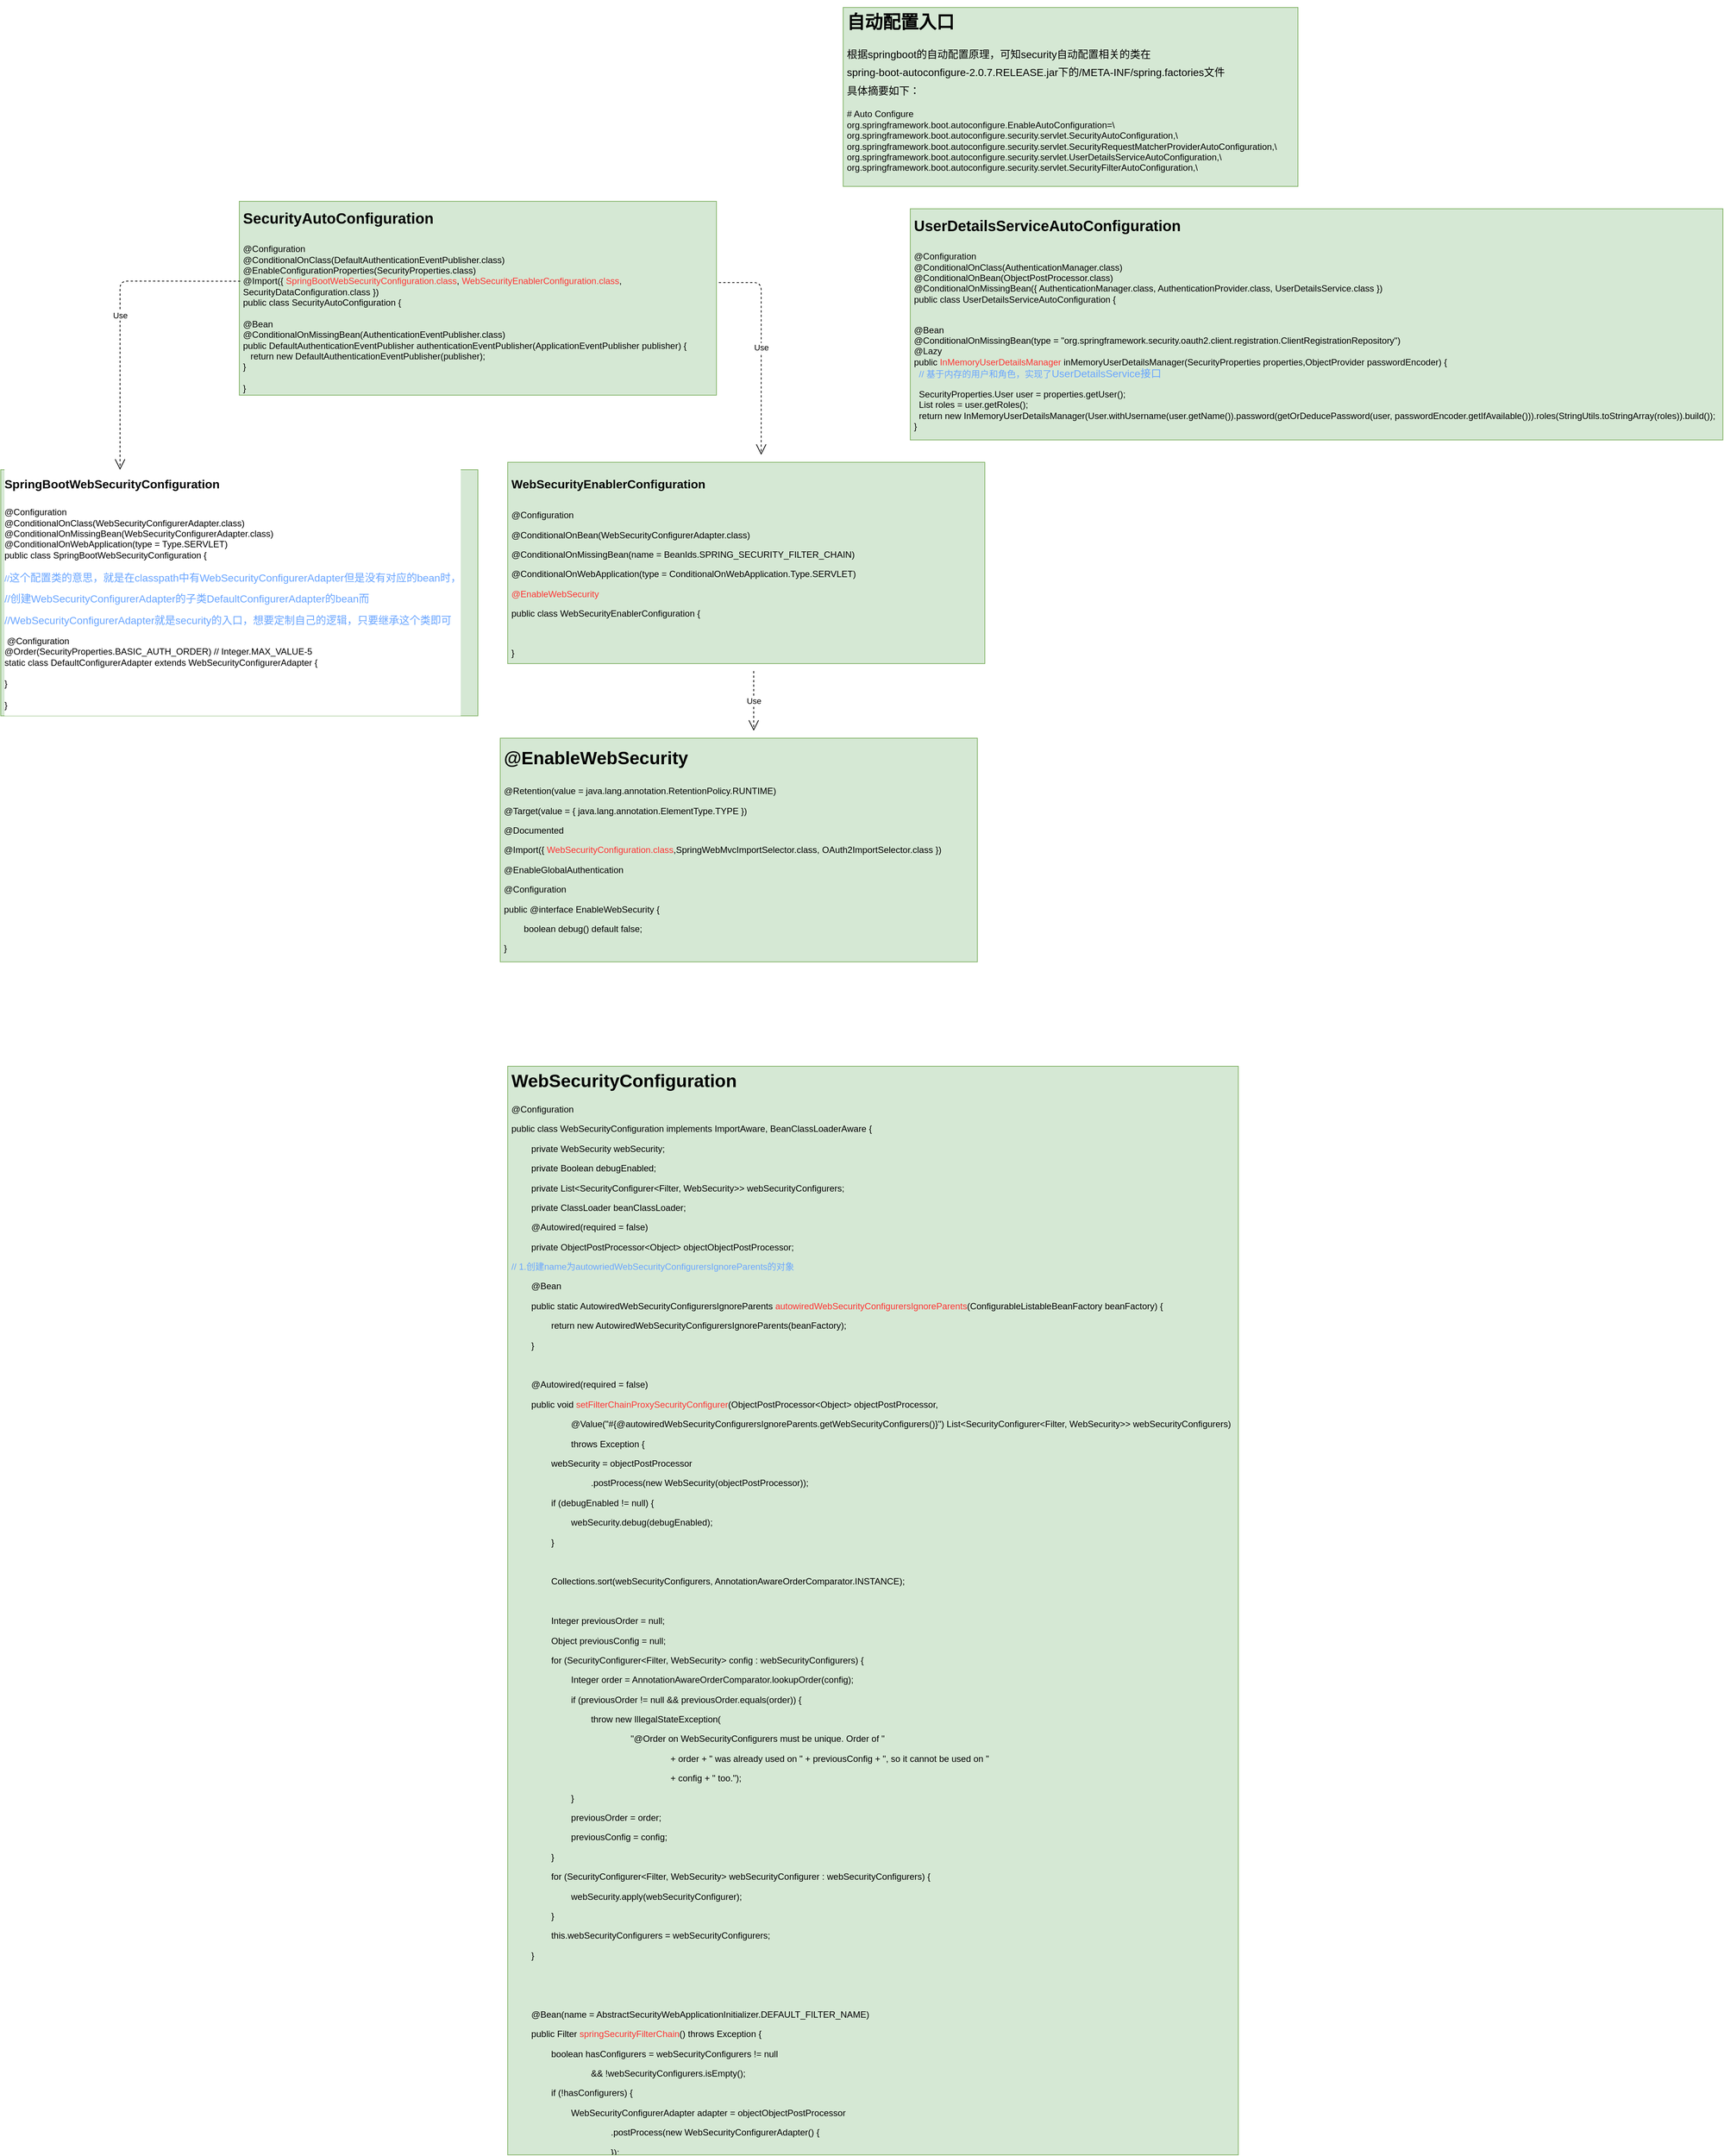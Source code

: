 <mxfile version="11.1.4" type="github"><diagram id="1eZttCqDIOPMZJST1pUl" name="第 1 页"><mxGraphModel dx="3076" dy="795" grid="1" gridSize="10" guides="1" tooltips="1" connect="1" arrows="1" fold="1" page="1" pageScale="1" pageWidth="827" pageHeight="1169" math="0" shadow="0"><root><mxCell id="0"/><mxCell id="1" parent="0"/><mxCell id="Du53tQ7NTCIzC_m8vytG-2" value="&lt;h1&gt;自动配置入口&lt;/h1&gt;&lt;div style=&quot;white-space: pre-wrap ; line-height: 1.75 ; font-size: 14px&quot;&gt;根据springboot的自动配置原理，可知security自动配置相关的类在&lt;/div&gt;&lt;div style=&quot;white-space: pre-wrap ; line-height: 1.75 ; font-size: 14px&quot;&gt;spring-boot-autoconfigure-2.0.7.RELEASE.jar下的/META-INF/spring.factories文件&lt;/div&gt;&lt;div style=&quot;white-space: pre-wrap ; line-height: 1.75 ; font-size: 14px&quot;&gt;具体摘要如下：&lt;/div&gt;&lt;p&gt;# Auto Configure&lt;br&gt;org.springframework.boot.autoconfigure.EnableAutoConfiguration=\&lt;br&gt;org.springframework.boot.autoconfigure.security.servlet.SecurityAutoConfiguration,\&lt;br&gt;org.springframework.boot.autoconfigure.security.servlet.SecurityRequestMatcherProviderAutoConfiguration,\&lt;br&gt;org.springframework.boot.autoconfigure.security.servlet.UserDetailsServiceAutoConfiguration,\&lt;br&gt;org.springframework.boot.autoconfigure.security.servlet.SecurityFilterAutoConfiguration,\&lt;br&gt;&lt;/p&gt;" style="text;html=1;strokeColor=#82b366;fillColor=#d5e8d4;spacing=5;spacingTop=-20;whiteSpace=wrap;overflow=hidden;rounded=0;align=left;" vertex="1" parent="1"><mxGeometry x="100" y="30" width="610" height="240" as="geometry"/></mxCell><mxCell id="Du53tQ7NTCIzC_m8vytG-3" value="&lt;h1&gt;&lt;div id=&quot;1073-1565658174867&quot; style=&quot;white-space: pre-wrap ; line-height: 1.75 ; font-size: 14px&quot;&gt;&lt;span style=&quot;font-size: 20px&quot;&gt;SecurityAutoConfiguration&lt;/span&gt;&lt;/div&gt;&lt;/h1&gt;&lt;p&gt;@Configuration&lt;br&gt;@ConditionalOnClass(DefaultAuthenticationEventPublisher.class)&lt;br&gt;@EnableConfigurationProperties(SecurityProperties.class)&lt;br&gt;@Import({ &lt;font color=&quot;#ff3333&quot;&gt;SpringBootWebSecurityConfiguration.class&lt;/font&gt;, &lt;font color=&quot;#ff3333&quot;&gt;WebSecurityEnablerConfiguration.class&lt;/font&gt;,&lt;br&gt;&#9;&#9;SecurityDataConfiguration.class })&lt;br&gt;public class SecurityAutoConfiguration {&lt;br&gt;&lt;br&gt;&#9;@Bean&lt;br&gt;&#9;@ConditionalOnMissingBean(AuthenticationEventPublisher.class)&lt;br&gt;&#9;public DefaultAuthenticationEventPublisher authenticationEventPublisher(ApplicationEventPublisher publisher) {&lt;br&gt;&amp;nbsp; &amp;nbsp;return new DefaultAuthenticationEventPublisher(publisher);&lt;br&gt;&#9;}&lt;br&gt;&lt;br&gt;}&lt;br&gt;&lt;/p&gt;" style="text;html=1;strokeColor=#82b366;fillColor=#d5e8d4;spacing=5;spacingTop=-20;whiteSpace=wrap;overflow=hidden;rounded=0;align=left;" vertex="1" parent="1"><mxGeometry x="-710" y="290" width="640" height="260" as="geometry"/></mxCell><mxCell id="Du53tQ7NTCIzC_m8vytG-6" value="&lt;h1&gt;&lt;div id=&quot;2659-1565657653636&quot; style=&quot;white-space: pre-wrap ; line-height: 1.75 ; font-size: 14px&quot;&gt;&lt;span style=&quot;font-size: 16px&quot;&gt;SpringBootWebSecurityConfiguration&lt;/span&gt;&lt;/div&gt;&lt;/h1&gt;&lt;p&gt;@Configuration&lt;br&gt;@ConditionalOnClass(WebSecurityConfigurerAdapter.class)&lt;br&gt;@ConditionalOnMissingBean(WebSecurityConfigurerAdapter.class)&lt;br&gt;@ConditionalOnWebApplication(type = Type.SERVLET)&lt;br&gt;public class SpringBootWebSecurityConfiguration {&lt;br&gt;&lt;br&gt;&lt;font color=&quot;#69a5ff&quot;&gt;//&lt;span style=&quot;font-size: 14px ; white-space: pre-wrap&quot;&gt;这个配置类的意思，就是在classpath中有WebSecurityConfigurerAdapter但是没有对应的bean时，&lt;/span&gt;&lt;/font&gt;&lt;/p&gt;&lt;p&gt;&lt;font color=&quot;#69a5ff&quot;&gt;&lt;span style=&quot;font-size: 14px ; white-space: pre-wrap&quot;&gt;//创建WebSecurityConfigurerAdapter的子类DefaultConfigurerAdapter的bean&lt;/span&gt;&lt;span style=&quot;font-size: 14px ; white-space: pre-wrap&quot;&gt;而&lt;/span&gt;&lt;/font&gt;&lt;/p&gt;&lt;p&gt;&lt;span style=&quot;font-size: 14px ; white-space: pre-wrap&quot;&gt;&lt;font color=&quot;#69a5ff&quot;&gt;//WebSecurityConfigurerAdapter就是security的入口，想要定制自己的逻辑，只要继承这个类即可&lt;/font&gt;&lt;/span&gt;&lt;/p&gt;&lt;p&gt;&amp;nbsp;@Configuration&lt;br&gt;&#9;@Order(SecurityProperties.BASIC_AUTH_ORDER) // Integer.MAX_VALUE-5&lt;br&gt;&#9;static class DefaultConfigurerAdapter extends WebSecurityConfigurerAdapter {&lt;br&gt;&lt;br&gt;&#9;}&lt;br&gt;&lt;br&gt;}&lt;br&gt;&lt;/p&gt;" style="text;html=1;strokeColor=#82b366;fillColor=#d5e8d4;spacing=5;spacingTop=-20;whiteSpace=wrap;overflow=hidden;rounded=0;align=left;labelBackgroundColor=#ffffff;" vertex="1" parent="1"><mxGeometry x="-1030" y="650" width="640" height="330" as="geometry"/></mxCell><mxCell id="Du53tQ7NTCIzC_m8vytG-7" value="&lt;h1&gt;&lt;div id=&quot;1073-1565658174867&quot; style=&quot;white-space: pre-wrap ; line-height: 1.75 ; font-size: 14px&quot;&gt;&lt;div id=&quot;1657-1565677614661&quot; style=&quot;line-height: 1.75&quot;&gt;&lt;span style=&quot;font-size: 20px&quot;&gt;UserDetailsServiceAutoConfiguration&lt;/span&gt;&lt;/div&gt;&lt;/div&gt;&lt;/h1&gt;&lt;p&gt;@Configuration&lt;br&gt;@ConditionalOnClass(AuthenticationManager.class)&lt;br&gt;@ConditionalOnBean(ObjectPostProcessor.class)&lt;br&gt;@ConditionalOnMissingBean({ AuthenticationManager.class, AuthenticationProvider.class, UserDetailsService.class })&lt;br&gt;public class UserDetailsServiceAutoConfiguration {&lt;/p&gt;&lt;p&gt;&lt;br&gt;    @Bean&lt;br&gt;&#9;@ConditionalOnMissingBean(type = &quot;org.springframework.security.oauth2.client.registration.ClientRegistrationRepository&quot;)&lt;br&gt;&#9;@Lazy&lt;br&gt;&#9;public &lt;font color=&quot;#ff3333&quot;&gt;InMemoryUserDetailsManager&lt;/font&gt; inMemoryUserDetailsManager(SecurityProperties properties,ObjectProvider passwordEncoder) {&lt;br&gt;&amp;nbsp; &lt;font color=&quot;#69a5ff&quot;&gt;// 基于内存的用户和角色，实现了&lt;/font&gt;&lt;span style=&quot;font-size: 14px ; white-space: pre-wrap&quot;&gt;&lt;font color=&quot;#69a5ff&quot;&gt;UserDetailsService接口&lt;/font&gt;&lt;/span&gt;&lt;/p&gt;&lt;p&gt;&amp;nbsp; SecurityProperties.User user = properties.getUser();&lt;br&gt;&amp;nbsp; List roles = user.getRoles();&lt;br&gt;&amp;nbsp; return new InMemoryUserDetailsManager(User.withUsername(user.getName()).password(getOrDeducePassword(user, passwordEncoder.getIfAvailable())).roles(StringUtils.toStringArray(roles)).build());&lt;br&gt;&#9;}&lt;br&gt;    &lt;br&gt;}&lt;br&gt;&lt;/p&gt;" style="text;html=1;strokeColor=#82b366;fillColor=#d5e8d4;spacing=5;spacingTop=-20;whiteSpace=wrap;overflow=hidden;rounded=0;align=left;" vertex="1" parent="1"><mxGeometry x="190" y="300" width="1090" height="310" as="geometry"/></mxCell><mxCell id="Du53tQ7NTCIzC_m8vytG-13" value="&lt;h1&gt;&lt;div id=&quot;2659-1565657653636&quot; style=&quot;line-height: 1.75&quot;&gt;&lt;span style=&quot;font-size: 16px ; white-space: pre-wrap&quot;&gt;WebSecurityEnablerConfiguration&lt;/span&gt;&lt;br&gt;&lt;/div&gt;&lt;/h1&gt;&lt;p&gt;@Configuration&lt;/p&gt;&lt;p&gt;@ConditionalOnBean(WebSecurityConfigurerAdapter.class)&lt;/p&gt;&lt;p&gt;@ConditionalOnMissingBean(name = BeanIds.SPRING_SECURITY_FILTER_CHAIN)&lt;/p&gt;&lt;p&gt;@ConditionalOnWebApplication(type = ConditionalOnWebApplication.Type.SERVLET)&lt;/p&gt;&lt;p&gt;&lt;font color=&quot;#ff3333&quot;&gt;@EnableWebSecurity&lt;/font&gt;&lt;/p&gt;&lt;p&gt;public class WebSecurityEnablerConfiguration {&lt;/p&gt;&lt;p&gt;&lt;br&gt;&lt;/p&gt;&lt;p&gt;}&lt;/p&gt;" style="text;html=1;strokeColor=#82b366;fillColor=#d5e8d4;spacing=5;spacingTop=-20;whiteSpace=wrap;overflow=hidden;rounded=0;align=left;" vertex="1" parent="1"><mxGeometry x="-350" y="640" width="640" height="270" as="geometry"/></mxCell><mxCell id="Du53tQ7NTCIzC_m8vytG-14" value="Use" style="endArrow=open;endSize=12;dashed=1;html=1;exitX=0.002;exitY=0.412;exitDx=0;exitDy=0;exitPerimeter=0;entryX=0.25;entryY=0;entryDx=0;entryDy=0;" edge="1" parent="1" source="Du53tQ7NTCIzC_m8vytG-3" target="Du53tQ7NTCIzC_m8vytG-6"><mxGeometry width="160" relative="1" as="geometry"><mxPoint x="-1140" y="490" as="sourcePoint"/><mxPoint x="-980" y="490" as="targetPoint"/><Array as="points"><mxPoint x="-870" y="397"/></Array></mxGeometry></mxCell><mxCell id="Du53tQ7NTCIzC_m8vytG-15" value="Use" style="endArrow=open;endSize=12;dashed=1;html=1;exitX=1.005;exitY=0.419;exitDx=0;exitDy=0;exitPerimeter=0;" edge="1" parent="1" source="Du53tQ7NTCIzC_m8vytG-3"><mxGeometry width="160" relative="1" as="geometry"><mxPoint x="-10" y="500" as="sourcePoint"/><mxPoint x="-10" y="630" as="targetPoint"/><Array as="points"><mxPoint x="-10" y="399"/></Array></mxGeometry></mxCell><mxCell id="Du53tQ7NTCIzC_m8vytG-16" value="&lt;h1&gt;&lt;div id=&quot;2659-1565657653636&quot; style=&quot;line-height: 1.75&quot;&gt;@EnableWebSecurity&lt;/div&gt;&lt;/h1&gt;&lt;p&gt;@Retention(value = java.lang.annotation.RetentionPolicy.RUNTIME)&lt;/p&gt;&lt;p&gt;@Target(value = { java.lang.annotation.ElementType.TYPE })&lt;/p&gt;&lt;p&gt;@Documented&lt;/p&gt;&lt;p&gt;@Import({ &lt;font color=&quot;#ff3333&quot;&gt;WebSecurityConfiguration.class&lt;/font&gt;,&lt;span&gt;SpringWebMvcImportSelector.class,&lt;/span&gt;&lt;span style=&quot;white-space: pre&quot;&gt;&#9;&lt;/span&gt;&lt;span&gt;OAuth2ImportSelector.class })&lt;/span&gt;&lt;/p&gt;&lt;p&gt;@EnableGlobalAuthentication&lt;/p&gt;&lt;p&gt;@Configuration&lt;/p&gt;&lt;p&gt;public @interface EnableWebSecurity {&lt;/p&gt;&lt;p&gt;&lt;span style=&quot;white-space: pre&quot;&gt;&#9;&lt;/span&gt;&lt;span&gt;boolean debug() default false;&lt;/span&gt;&lt;br&gt;&lt;/p&gt;&lt;p&gt;}&lt;/p&gt;" style="text;html=1;strokeColor=#82b366;fillColor=#d5e8d4;spacing=5;spacingTop=-20;whiteSpace=wrap;overflow=hidden;rounded=0;align=left;" vertex="1" parent="1"><mxGeometry x="-360" y="1010" width="640" height="300" as="geometry"/></mxCell><mxCell id="Du53tQ7NTCIzC_m8vytG-20" value="Use" style="endArrow=open;endSize=12;dashed=1;html=1;" edge="1" parent="1"><mxGeometry width="160" relative="1" as="geometry"><mxPoint x="-20" y="920" as="sourcePoint"/><mxPoint x="-20" y="1000" as="targetPoint"/></mxGeometry></mxCell><mxCell id="Du53tQ7NTCIzC_m8vytG-21" value="&lt;h1&gt;WebSecurityConfiguration&lt;/h1&gt;&lt;p&gt;@Configuration&lt;/p&gt;&lt;p&gt;public class WebSecurityConfiguration implements ImportAware, BeanClassLoaderAware {&lt;/p&gt;&lt;p&gt;&lt;span style=&quot;white-space: pre&quot;&gt;&#9;&lt;/span&gt;private WebSecurity webSecurity;&lt;/p&gt;&lt;p&gt;&lt;span style=&quot;white-space: pre&quot;&gt;&#9;&lt;/span&gt;private Boolean debugEnabled;&lt;/p&gt;&lt;p&gt;&lt;span style=&quot;white-space: pre&quot;&gt;&#9;&lt;/span&gt;private List&amp;lt;SecurityConfigurer&amp;lt;Filter, WebSecurity&amp;gt;&amp;gt; webSecurityConfigurers;&lt;/p&gt;&lt;p&gt;&lt;span style=&quot;white-space: pre&quot;&gt;&#9;&lt;/span&gt;private ClassLoader beanClassLoader;&lt;/p&gt;&lt;p&gt;&lt;span style=&quot;white-space: pre&quot;&gt;&#9;&lt;/span&gt;@Autowired(required = false)&lt;/p&gt;&lt;p&gt;&lt;span style=&quot;white-space: pre&quot;&gt;&#9;&lt;/span&gt;private ObjectPostProcessor&amp;lt;Object&amp;gt; objectObjectPostProcessor;&lt;/p&gt;&lt;p&gt;&lt;font color=&quot;#69a5ff&quot;&gt;// 1.创建name为autowriedWebSecurityConfigurersIgnoreParents的对象&amp;nbsp; &amp;nbsp;&amp;nbsp;&lt;/font&gt;&lt;/p&gt;&lt;p&gt;&lt;span style=&quot;white-space: pre&quot;&gt;&#9;&lt;/span&gt;@Bean&lt;/p&gt;&lt;p&gt;&lt;span style=&quot;white-space: pre&quot;&gt;&#9;&lt;/span&gt;public static AutowiredWebSecurityConfigurersIgnoreParents &lt;font color=&quot;#ff3333&quot;&gt;autowiredWebSecurityConfigurersIgnoreParents&lt;/font&gt;(&lt;span&gt;ConfigurableListableBeanFactory beanFactory) {&lt;/span&gt;&lt;/p&gt;&lt;p&gt;&lt;span style=&quot;white-space: pre&quot;&gt;&#9;&#9;&lt;/span&gt;return new AutowiredWebSecurityConfigurersIgnoreParents(beanFactory);&lt;/p&gt;&lt;p&gt;&lt;span style=&quot;white-space: pre&quot;&gt;&#9;&lt;/span&gt;}&lt;/p&gt;&lt;p&gt;&lt;br&gt;&lt;/p&gt;&lt;p&gt;&lt;span style=&quot;white-space: pre&quot;&gt;&#9;&lt;/span&gt;@Autowired(required = false)&lt;/p&gt;&lt;p&gt;&lt;span style=&quot;white-space: pre&quot;&gt;&#9;&lt;/span&gt;public void &lt;font color=&quot;#ff3333&quot;&gt;setFilterChainProxySecurityConfigurer&lt;/font&gt;(&lt;span&gt;ObjectPostProcessor&amp;lt;Object&amp;gt; objectPostProcessor,&lt;/span&gt;&lt;/p&gt;&lt;p&gt;&lt;span style=&quot;white-space: pre&quot;&gt;&#9;&#9;&#9;&lt;/span&gt;@Value(&quot;#{@autowiredWebSecurityConfigurersIgnoreParents.getWebSecurityConfigurers()}&quot;) List&amp;lt;SecurityConfigurer&amp;lt;Filter, WebSecurity&amp;gt;&amp;gt; webSecurityConfigurers)&lt;/p&gt;&lt;p&gt;&lt;span style=&quot;white-space: pre&quot;&gt;&#9;&#9;&#9;&lt;/span&gt;throws Exception {&lt;/p&gt;&lt;p&gt;&lt;span style=&quot;white-space: pre&quot;&gt;&#9;&#9;&lt;/span&gt;webSecurity = objectPostProcessor&lt;/p&gt;&lt;p&gt;&lt;span style=&quot;white-space: pre&quot;&gt;&#9;&#9;&#9;&#9;&lt;/span&gt;.postProcess(new WebSecurity(objectPostProcessor));&lt;/p&gt;&lt;p&gt;&lt;span style=&quot;white-space: pre&quot;&gt;&#9;&#9;&lt;/span&gt;if (debugEnabled != null) {&lt;/p&gt;&lt;p&gt;&lt;span style=&quot;white-space: pre&quot;&gt;&#9;&#9;&#9;&lt;/span&gt;webSecurity.debug(debugEnabled);&lt;/p&gt;&lt;p&gt;&lt;span style=&quot;white-space: pre&quot;&gt;&#9;&#9;&lt;/span&gt;}&lt;/p&gt;&lt;p&gt;&lt;br&gt;&lt;/p&gt;&lt;p&gt;&lt;span style=&quot;white-space: pre&quot;&gt;&#9;&#9;&lt;/span&gt;Collections.sort(webSecurityConfigurers, AnnotationAwareOrderComparator.INSTANCE);&lt;/p&gt;&lt;p&gt;&lt;br&gt;&lt;/p&gt;&lt;p&gt;&lt;span style=&quot;white-space: pre&quot;&gt;&#9;&#9;&lt;/span&gt;Integer previousOrder = null;&lt;/p&gt;&lt;p&gt;&lt;span style=&quot;white-space: pre&quot;&gt;&#9;&#9;&lt;/span&gt;Object previousConfig = null;&lt;/p&gt;&lt;p&gt;&lt;span style=&quot;white-space: pre&quot;&gt;&#9;&#9;&lt;/span&gt;for (SecurityConfigurer&amp;lt;Filter, WebSecurity&amp;gt; config : webSecurityConfigurers) {&lt;/p&gt;&lt;p&gt;&lt;span style=&quot;white-space: pre&quot;&gt;&#9;&#9;&#9;&lt;/span&gt;Integer order = AnnotationAwareOrderComparator.lookupOrder(config);&lt;/p&gt;&lt;p&gt;&lt;span style=&quot;white-space: pre&quot;&gt;&#9;&#9;&#9;&lt;/span&gt;if (previousOrder != null &amp;amp;&amp;amp; previousOrder.equals(order)) {&lt;/p&gt;&lt;p&gt;&lt;span style=&quot;white-space: pre&quot;&gt;&#9;&#9;&#9;&#9;&lt;/span&gt;throw new IllegalStateException(&lt;/p&gt;&lt;p&gt;&lt;span style=&quot;white-space: pre&quot;&gt;&#9;&#9;&#9;&#9;&#9;&#9;&lt;/span&gt;&quot;@Order on WebSecurityConfigurers must be unique. Order of &quot;&lt;/p&gt;&lt;p&gt;&lt;span style=&quot;white-space: pre&quot;&gt;&#9;&#9;&#9;&#9;&#9;&#9;&#9;&#9;&lt;/span&gt;+ order + &quot; was already used on &quot; + previousConfig + &quot;, so it cannot be used on &quot;&lt;/p&gt;&lt;p&gt;&lt;span style=&quot;white-space: pre&quot;&gt;&#9;&#9;&#9;&#9;&#9;&#9;&#9;&#9;&lt;/span&gt;+ config + &quot; too.&quot;);&lt;/p&gt;&lt;p&gt;&lt;span style=&quot;white-space: pre&quot;&gt;&#9;&#9;&#9;&lt;/span&gt;}&lt;/p&gt;&lt;p&gt;&lt;span style=&quot;white-space: pre&quot;&gt;&#9;&#9;&#9;&lt;/span&gt;previousOrder = order;&lt;/p&gt;&lt;p&gt;&lt;span style=&quot;white-space: pre&quot;&gt;&#9;&#9;&#9;&lt;/span&gt;previousConfig = config;&lt;/p&gt;&lt;p&gt;&lt;span style=&quot;white-space: pre&quot;&gt;&#9;&#9;&lt;/span&gt;}&lt;/p&gt;&lt;p&gt;&lt;span style=&quot;white-space: pre&quot;&gt;&#9;&#9;&lt;/span&gt;for (SecurityConfigurer&amp;lt;Filter, WebSecurity&amp;gt; webSecurityConfigurer : webSecurityConfigurers) {&lt;/p&gt;&lt;p&gt;&lt;span style=&quot;white-space: pre&quot;&gt;&#9;&#9;&#9;&lt;/span&gt;webSecurity.apply(webSecurityConfigurer);&lt;/p&gt;&lt;p&gt;&lt;span style=&quot;white-space: pre&quot;&gt;&#9;&#9;&lt;/span&gt;}&lt;/p&gt;&lt;p&gt;&lt;span style=&quot;white-space: pre&quot;&gt;&#9;&#9;&lt;/span&gt;this.webSecurityConfigurers = webSecurityConfigurers;&lt;/p&gt;&lt;p&gt;&lt;span style=&quot;white-space: pre&quot;&gt;&#9;&lt;/span&gt;}&lt;/p&gt;&lt;p&gt;&lt;br&gt;&lt;/p&gt;&lt;p&gt;&lt;br&gt;&lt;/p&gt;&lt;p&gt;&lt;span style=&quot;white-space: pre&quot;&gt;&#9;&lt;/span&gt;@Bean(name = AbstractSecurityWebApplicationInitializer.DEFAULT_FILTER_NAME)&lt;/p&gt;&lt;p&gt;&lt;span style=&quot;white-space: pre&quot;&gt;&#9;&lt;/span&gt;public Filter &lt;font color=&quot;#ff3333&quot;&gt;springSecurityFilterChain&lt;/font&gt;() throws Exception {&lt;/p&gt;&lt;p&gt;&lt;span style=&quot;white-space: pre&quot;&gt;&#9;&#9;&lt;/span&gt;boolean hasConfigurers = webSecurityConfigurers != null&lt;/p&gt;&lt;p&gt;&lt;span style=&quot;white-space: pre&quot;&gt;&#9;&#9;&#9;&#9;&lt;/span&gt;&amp;amp;&amp;amp; !webSecurityConfigurers.isEmpty();&lt;/p&gt;&lt;p&gt;&lt;span style=&quot;white-space: pre&quot;&gt;&#9;&#9;&lt;/span&gt;if (!hasConfigurers) {&lt;/p&gt;&lt;p&gt;&lt;span style=&quot;white-space: pre&quot;&gt;&#9;&#9;&#9;&lt;/span&gt;WebSecurityConfigurerAdapter adapter = objectObjectPostProcessor&lt;/p&gt;&lt;p&gt;&lt;span style=&quot;white-space: pre&quot;&gt;&#9;&#9;&#9;&#9;&#9;&lt;/span&gt;.postProcess(new WebSecurityConfigurerAdapter() {&lt;/p&gt;&lt;p&gt;&lt;span style=&quot;white-space: pre&quot;&gt;&#9;&#9;&#9;&#9;&#9;&lt;/span&gt;});&lt;/p&gt;&lt;p&gt;&lt;span style=&quot;white-space: pre&quot;&gt;&#9;&#9;&#9;&lt;/span&gt;webSecurity.apply(adapter);&lt;/p&gt;&lt;p&gt;&lt;span style=&quot;white-space: pre&quot;&gt;&#9;&#9;&lt;/span&gt;}&lt;/p&gt;&lt;p&gt;&lt;span style=&quot;white-space: pre&quot;&gt;&#9;&#9;&lt;/span&gt;return webSecurity.build();&lt;/p&gt;&lt;p&gt;&lt;span style=&quot;white-space: pre&quot;&gt;&#9;&lt;/span&gt;}&lt;/p&gt;&lt;p&gt;}&lt;/p&gt;" style="text;html=1;strokeColor=#82b366;fillColor=#d5e8d4;spacing=5;spacingTop=-20;whiteSpace=wrap;overflow=hidden;rounded=0;align=left;" vertex="1" parent="1"><mxGeometry x="-350" y="1450" width="980" height="1460" as="geometry"/></mxCell></root></mxGraphModel></diagram></mxfile>